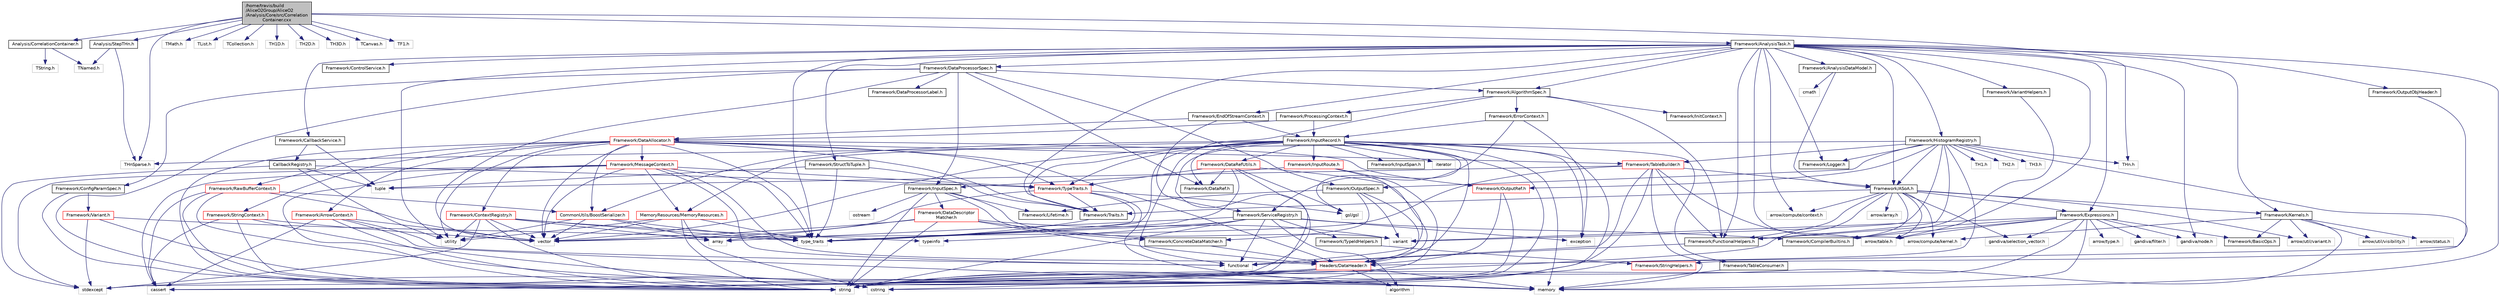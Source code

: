 digraph "/home/travis/build/AliceO2Group/AliceO2/Analysis/Core/src/CorrelationContainer.cxx"
{
 // INTERACTIVE_SVG=YES
  bgcolor="transparent";
  edge [fontname="Helvetica",fontsize="10",labelfontname="Helvetica",labelfontsize="10"];
  node [fontname="Helvetica",fontsize="10",shape=record];
  Node0 [label="/home/travis/build\l/AliceO2Group/AliceO2\l/Analysis/Core/src/Correlation\lContainer.cxx",height=0.2,width=0.4,color="black", fillcolor="grey75", style="filled", fontcolor="black"];
  Node0 -> Node1 [color="midnightblue",fontsize="10",style="solid",fontname="Helvetica"];
  Node1 [label="Analysis/CorrelationContainer.h",height=0.2,width=0.4,color="black",URL="$d3/d31/CorrelationContainer_8h.html"];
  Node1 -> Node2 [color="midnightblue",fontsize="10",style="solid",fontname="Helvetica"];
  Node2 [label="TNamed.h",height=0.2,width=0.4,color="grey75"];
  Node1 -> Node3 [color="midnightblue",fontsize="10",style="solid",fontname="Helvetica"];
  Node3 [label="TString.h",height=0.2,width=0.4,color="grey75"];
  Node0 -> Node4 [color="midnightblue",fontsize="10",style="solid",fontname="Helvetica"];
  Node4 [label="Analysis/StepTHn.h",height=0.2,width=0.4,color="black",URL="$d6/d87/StepTHn_8h.html"];
  Node4 -> Node2 [color="midnightblue",fontsize="10",style="solid",fontname="Helvetica"];
  Node4 -> Node5 [color="midnightblue",fontsize="10",style="solid",fontname="Helvetica"];
  Node5 [label="THnSparse.h",height=0.2,width=0.4,color="grey75"];
  Node0 -> Node5 [color="midnightblue",fontsize="10",style="solid",fontname="Helvetica"];
  Node0 -> Node6 [color="midnightblue",fontsize="10",style="solid",fontname="Helvetica"];
  Node6 [label="TMath.h",height=0.2,width=0.4,color="grey75"];
  Node0 -> Node7 [color="midnightblue",fontsize="10",style="solid",fontname="Helvetica"];
  Node7 [label="TList.h",height=0.2,width=0.4,color="grey75"];
  Node0 -> Node8 [color="midnightblue",fontsize="10",style="solid",fontname="Helvetica"];
  Node8 [label="TCollection.h",height=0.2,width=0.4,color="grey75"];
  Node0 -> Node9 [color="midnightblue",fontsize="10",style="solid",fontname="Helvetica"];
  Node9 [label="TH1D.h",height=0.2,width=0.4,color="grey75"];
  Node0 -> Node10 [color="midnightblue",fontsize="10",style="solid",fontname="Helvetica"];
  Node10 [label="TH2D.h",height=0.2,width=0.4,color="grey75"];
  Node0 -> Node11 [color="midnightblue",fontsize="10",style="solid",fontname="Helvetica"];
  Node11 [label="TH3D.h",height=0.2,width=0.4,color="grey75"];
  Node0 -> Node12 [color="midnightblue",fontsize="10",style="solid",fontname="Helvetica"];
  Node12 [label="TCanvas.h",height=0.2,width=0.4,color="grey75"];
  Node0 -> Node13 [color="midnightblue",fontsize="10",style="solid",fontname="Helvetica"];
  Node13 [label="TF1.h",height=0.2,width=0.4,color="grey75"];
  Node0 -> Node14 [color="midnightblue",fontsize="10",style="solid",fontname="Helvetica"];
  Node14 [label="THn.h",height=0.2,width=0.4,color="grey75"];
  Node0 -> Node15 [color="midnightblue",fontsize="10",style="solid",fontname="Helvetica"];
  Node15 [label="Framework/AnalysisTask.h",height=0.2,width=0.4,color="black",URL="$d6/d57/AnalysisTask_8h.html"];
  Node15 -> Node16 [color="midnightblue",fontsize="10",style="solid",fontname="Helvetica"];
  Node16 [label="Framework/ASoA.h",height=0.2,width=0.4,color="black",URL="$de/d33/ASoA_8h.html"];
  Node16 -> Node17 [color="midnightblue",fontsize="10",style="solid",fontname="Helvetica"];
  Node17 [label="Framework/FunctionalHelpers.h",height=0.2,width=0.4,color="black",URL="$de/d9b/FunctionalHelpers_8h.html"];
  Node17 -> Node18 [color="midnightblue",fontsize="10",style="solid",fontname="Helvetica"];
  Node18 [label="functional",height=0.2,width=0.4,color="grey75"];
  Node16 -> Node19 [color="midnightblue",fontsize="10",style="solid",fontname="Helvetica"];
  Node19 [label="Framework/CompilerBuiltins.h",height=0.2,width=0.4,color="black",URL="$d9/de8/CompilerBuiltins_8h.html"];
  Node16 -> Node20 [color="midnightblue",fontsize="10",style="solid",fontname="Helvetica"];
  Node20 [label="Framework/Traits.h",height=0.2,width=0.4,color="black",URL="$db/d31/Traits_8h.html"];
  Node20 -> Node21 [color="midnightblue",fontsize="10",style="solid",fontname="Helvetica"];
  Node21 [label="type_traits",height=0.2,width=0.4,color="grey75"];
  Node16 -> Node22 [color="midnightblue",fontsize="10",style="solid",fontname="Helvetica"];
  Node22 [label="Framework/Expressions.h",height=0.2,width=0.4,color="black",URL="$d0/d91/Expressions_8h.html"];
  Node22 -> Node23 [color="midnightblue",fontsize="10",style="solid",fontname="Helvetica"];
  Node23 [label="Framework/BasicOps.h",height=0.2,width=0.4,color="black",URL="$dd/dc2/BasicOps_8h.html"];
  Node22 -> Node19 [color="midnightblue",fontsize="10",style="solid",fontname="Helvetica"];
  Node22 -> Node17 [color="midnightblue",fontsize="10",style="solid",fontname="Helvetica"];
  Node22 -> Node24 [color="midnightblue",fontsize="10",style="solid",fontname="Helvetica"];
  Node24 [label="arrow/type.h",height=0.2,width=0.4,color="grey75"];
  Node22 -> Node25 [color="midnightblue",fontsize="10",style="solid",fontname="Helvetica"];
  Node25 [label="arrow/table.h",height=0.2,width=0.4,color="grey75"];
  Node22 -> Node26 [color="midnightblue",fontsize="10",style="solid",fontname="Helvetica"];
  Node26 [label="gandiva/selection_vector.h",height=0.2,width=0.4,color="grey75"];
  Node22 -> Node27 [color="midnightblue",fontsize="10",style="solid",fontname="Helvetica"];
  Node27 [label="gandiva/node.h",height=0.2,width=0.4,color="grey75"];
  Node22 -> Node28 [color="midnightblue",fontsize="10",style="solid",fontname="Helvetica"];
  Node28 [label="gandiva/filter.h",height=0.2,width=0.4,color="grey75"];
  Node22 -> Node29 [color="midnightblue",fontsize="10",style="solid",fontname="Helvetica"];
  Node29 [label="variant",height=0.2,width=0.4,color="grey75"];
  Node22 -> Node30 [color="midnightblue",fontsize="10",style="solid",fontname="Helvetica"];
  Node30 [label="string",height=0.2,width=0.4,color="grey75"];
  Node22 -> Node31 [color="midnightblue",fontsize="10",style="solid",fontname="Helvetica"];
  Node31 [label="memory",height=0.2,width=0.4,color="grey75"];
  Node16 -> Node32 [color="midnightblue",fontsize="10",style="solid",fontname="Helvetica"];
  Node32 [label="Framework/Kernels.h",height=0.2,width=0.4,color="black",URL="$d0/d92/Kernels_8h.html"];
  Node32 -> Node23 [color="midnightblue",fontsize="10",style="solid",fontname="Helvetica"];
  Node32 -> Node33 [color="midnightblue",fontsize="10",style="solid",fontname="Helvetica"];
  Node33 [label="arrow/compute/kernel.h",height=0.2,width=0.4,color="grey75"];
  Node32 -> Node34 [color="midnightblue",fontsize="10",style="solid",fontname="Helvetica"];
  Node34 [label="arrow/status.h",height=0.2,width=0.4,color="grey75"];
  Node32 -> Node35 [color="midnightblue",fontsize="10",style="solid",fontname="Helvetica"];
  Node35 [label="arrow/util/visibility.h",height=0.2,width=0.4,color="grey75"];
  Node32 -> Node36 [color="midnightblue",fontsize="10",style="solid",fontname="Helvetica"];
  Node36 [label="arrow/util/variant.h",height=0.2,width=0.4,color="grey75"];
  Node32 -> Node30 [color="midnightblue",fontsize="10",style="solid",fontname="Helvetica"];
  Node16 -> Node25 [color="midnightblue",fontsize="10",style="solid",fontname="Helvetica"];
  Node16 -> Node37 [color="midnightblue",fontsize="10",style="solid",fontname="Helvetica"];
  Node37 [label="arrow/array.h",height=0.2,width=0.4,color="grey75"];
  Node16 -> Node36 [color="midnightblue",fontsize="10",style="solid",fontname="Helvetica"];
  Node16 -> Node38 [color="midnightblue",fontsize="10",style="solid",fontname="Helvetica"];
  Node38 [label="arrow/compute/context.h",height=0.2,width=0.4,color="grey75"];
  Node16 -> Node33 [color="midnightblue",fontsize="10",style="solid",fontname="Helvetica"];
  Node16 -> Node26 [color="midnightblue",fontsize="10",style="solid",fontname="Helvetica"];
  Node16 -> Node39 [color="midnightblue",fontsize="10",style="solid",fontname="Helvetica"];
  Node39 [label="cassert",height=0.2,width=0.4,color="grey75"];
  Node15 -> Node40 [color="midnightblue",fontsize="10",style="solid",fontname="Helvetica"];
  Node40 [label="Framework/AlgorithmSpec.h",height=0.2,width=0.4,color="black",URL="$d0/d14/AlgorithmSpec_8h.html"];
  Node40 -> Node41 [color="midnightblue",fontsize="10",style="solid",fontname="Helvetica"];
  Node41 [label="Framework/ProcessingContext.h",height=0.2,width=0.4,color="black",URL="$de/d6a/ProcessingContext_8h.html"];
  Node41 -> Node42 [color="midnightblue",fontsize="10",style="solid",fontname="Helvetica"];
  Node42 [label="Framework/InputRecord.h",height=0.2,width=0.4,color="black",URL="$d6/d5c/InputRecord_8h.html"];
  Node42 -> Node43 [color="midnightblue",fontsize="10",style="solid",fontname="Helvetica"];
  Node43 [label="Framework/DataRef.h",height=0.2,width=0.4,color="black",URL="$d5/dfb/DataRef_8h.html"];
  Node42 -> Node44 [color="midnightblue",fontsize="10",style="solid",fontname="Helvetica"];
  Node44 [label="Framework/DataRefUtils.h",height=0.2,width=0.4,color="red",URL="$d5/db8/DataRefUtils_8h.html"];
  Node44 -> Node43 [color="midnightblue",fontsize="10",style="solid",fontname="Helvetica"];
  Node44 -> Node68 [color="midnightblue",fontsize="10",style="solid",fontname="Helvetica"];
  Node68 [label="Framework/TypeTraits.h",height=0.2,width=0.4,color="red",URL="$d0/d95/TypeTraits_8h.html"];
  Node68 -> Node21 [color="midnightblue",fontsize="10",style="solid",fontname="Helvetica"];
  Node68 -> Node60 [color="midnightblue",fontsize="10",style="solid",fontname="Helvetica"];
  Node60 [label="vector",height=0.2,width=0.4,color="grey75"];
  Node68 -> Node31 [color="midnightblue",fontsize="10",style="solid",fontname="Helvetica"];
  Node68 -> Node20 [color="midnightblue",fontsize="10",style="solid",fontname="Helvetica"];
  Node68 -> Node71 [color="midnightblue",fontsize="10",style="solid",fontname="Helvetica"];
  Node71 [label="gsl/gsl",height=0.2,width=0.4,color="grey75"];
  Node44 -> Node85 [color="midnightblue",fontsize="10",style="solid",fontname="Helvetica"];
  Node85 [label="Headers/DataHeader.h",height=0.2,width=0.4,color="red",URL="$dc/dcd/DataHeader_8h.html"];
  Node85 -> Node31 [color="midnightblue",fontsize="10",style="solid",fontname="Helvetica"];
  Node85 -> Node39 [color="midnightblue",fontsize="10",style="solid",fontname="Helvetica"];
  Node85 -> Node58 [color="midnightblue",fontsize="10",style="solid",fontname="Helvetica"];
  Node58 [label="cstring",height=0.2,width=0.4,color="grey75"];
  Node85 -> Node87 [color="midnightblue",fontsize="10",style="solid",fontname="Helvetica"];
  Node87 [label="algorithm",height=0.2,width=0.4,color="grey75"];
  Node85 -> Node88 [color="midnightblue",fontsize="10",style="solid",fontname="Helvetica"];
  Node88 [label="stdexcept",height=0.2,width=0.4,color="grey75"];
  Node85 -> Node30 [color="midnightblue",fontsize="10",style="solid",fontname="Helvetica"];
  Node44 -> Node71 [color="midnightblue",fontsize="10",style="solid",fontname="Helvetica"];
  Node44 -> Node88 [color="midnightblue",fontsize="10",style="solid",fontname="Helvetica"];
  Node44 -> Node21 [color="midnightblue",fontsize="10",style="solid",fontname="Helvetica"];
  Node42 -> Node93 [color="midnightblue",fontsize="10",style="solid",fontname="Helvetica"];
  Node93 [label="Framework/InputRoute.h",height=0.2,width=0.4,color="red",URL="$d5/d19/InputRoute_8h.html"];
  Node93 -> Node96 [color="midnightblue",fontsize="10",style="solid",fontname="Helvetica"];
  Node96 [label="Framework/InputSpec.h",height=0.2,width=0.4,color="black",URL="$d5/d3f/InputSpec_8h.html"];
  Node96 -> Node95 [color="midnightblue",fontsize="10",style="solid",fontname="Helvetica"];
  Node95 [label="Framework/Lifetime.h",height=0.2,width=0.4,color="black",URL="$dc/dca/Lifetime_8h.html"];
  Node96 -> Node97 [color="midnightblue",fontsize="10",style="solid",fontname="Helvetica"];
  Node97 [label="Framework/ConcreteDataMatcher.h",height=0.2,width=0.4,color="black",URL="$d0/d1b/ConcreteDataMatcher_8h.html"];
  Node97 -> Node85 [color="midnightblue",fontsize="10",style="solid",fontname="Helvetica"];
  Node96 -> Node98 [color="midnightblue",fontsize="10",style="solid",fontname="Helvetica"];
  Node98 [label="Framework/DataDescriptor\lMatcher.h",height=0.2,width=0.4,color="red",URL="$d3/da3/DataDescriptorMatcher_8h.html"];
  Node98 -> Node97 [color="midnightblue",fontsize="10",style="solid",fontname="Helvetica"];
  Node98 -> Node85 [color="midnightblue",fontsize="10",style="solid",fontname="Helvetica"];
  Node98 -> Node73 [color="midnightblue",fontsize="10",style="solid",fontname="Helvetica"];
  Node73 [label="array",height=0.2,width=0.4,color="grey75"];
  Node98 -> Node30 [color="midnightblue",fontsize="10",style="solid",fontname="Helvetica"];
  Node98 -> Node29 [color="midnightblue",fontsize="10",style="solid",fontname="Helvetica"];
  Node98 -> Node60 [color="midnightblue",fontsize="10",style="solid",fontname="Helvetica"];
  Node96 -> Node30 [color="midnightblue",fontsize="10",style="solid",fontname="Helvetica"];
  Node96 -> Node104 [color="midnightblue",fontsize="10",style="solid",fontname="Helvetica"];
  Node104 [label="ostream",height=0.2,width=0.4,color="grey75"];
  Node96 -> Node29 [color="midnightblue",fontsize="10",style="solid",fontname="Helvetica"];
  Node93 -> Node30 [color="midnightblue",fontsize="10",style="solid",fontname="Helvetica"];
  Node93 -> Node18 [color="midnightblue",fontsize="10",style="solid",fontname="Helvetica"];
  Node42 -> Node68 [color="midnightblue",fontsize="10",style="solid",fontname="Helvetica"];
  Node42 -> Node107 [color="midnightblue",fontsize="10",style="solid",fontname="Helvetica"];
  Node107 [label="Framework/InputSpan.h",height=0.2,width=0.4,color="black",URL="$da/d0f/InputSpan_8h.html"];
  Node42 -> Node108 [color="midnightblue",fontsize="10",style="solid",fontname="Helvetica"];
  Node108 [label="Framework/TableConsumer.h",height=0.2,width=0.4,color="black",URL="$dc/d03/TableConsumer_8h.html"];
  Node108 -> Node31 [color="midnightblue",fontsize="10",style="solid",fontname="Helvetica"];
  Node42 -> Node20 [color="midnightblue",fontsize="10",style="solid",fontname="Helvetica"];
  Node42 -> Node53 [color="midnightblue",fontsize="10",style="solid",fontname="Helvetica"];
  Node53 [label="MemoryResources/MemoryResources.h",height=0.2,width=0.4,color="red",URL="$dc/d03/MemoryResources_8h.html"];
  Node53 -> Node58 [color="midnightblue",fontsize="10",style="solid",fontname="Helvetica"];
  Node53 -> Node30 [color="midnightblue",fontsize="10",style="solid",fontname="Helvetica"];
  Node53 -> Node21 [color="midnightblue",fontsize="10",style="solid",fontname="Helvetica"];
  Node53 -> Node59 [color="midnightblue",fontsize="10",style="solid",fontname="Helvetica"];
  Node59 [label="utility",height=0.2,width=0.4,color="grey75"];
  Node53 -> Node60 [color="midnightblue",fontsize="10",style="solid",fontname="Helvetica"];
  Node42 -> Node85 [color="midnightblue",fontsize="10",style="solid",fontname="Helvetica"];
  Node42 -> Node72 [color="midnightblue",fontsize="10",style="solid",fontname="Helvetica"];
  Node72 [label="CommonUtils/BoostSerializer.h",height=0.2,width=0.4,color="red",URL="$d7/d91/BoostSerializer_8h.html",tooltip="Templatised boost serializer/deserializer for containers and base types. "];
  Node72 -> Node59 [color="midnightblue",fontsize="10",style="solid",fontname="Helvetica"];
  Node72 -> Node21 [color="midnightblue",fontsize="10",style="solid",fontname="Helvetica"];
  Node72 -> Node73 [color="midnightblue",fontsize="10",style="solid",fontname="Helvetica"];
  Node72 -> Node60 [color="midnightblue",fontsize="10",style="solid",fontname="Helvetica"];
  Node42 -> Node71 [color="midnightblue",fontsize="10",style="solid",fontname="Helvetica"];
  Node42 -> Node109 [color="midnightblue",fontsize="10",style="solid",fontname="Helvetica"];
  Node109 [label="iterator",height=0.2,width=0.4,color="grey75"];
  Node42 -> Node30 [color="midnightblue",fontsize="10",style="solid",fontname="Helvetica"];
  Node42 -> Node60 [color="midnightblue",fontsize="10",style="solid",fontname="Helvetica"];
  Node42 -> Node58 [color="midnightblue",fontsize="10",style="solid",fontname="Helvetica"];
  Node42 -> Node39 [color="midnightblue",fontsize="10",style="solid",fontname="Helvetica"];
  Node42 -> Node110 [color="midnightblue",fontsize="10",style="solid",fontname="Helvetica"];
  Node110 [label="exception",height=0.2,width=0.4,color="grey75"];
  Node42 -> Node31 [color="midnightblue",fontsize="10",style="solid",fontname="Helvetica"];
  Node42 -> Node21 [color="midnightblue",fontsize="10",style="solid",fontname="Helvetica"];
  Node41 -> Node111 [color="midnightblue",fontsize="10",style="solid",fontname="Helvetica"];
  Node111 [label="Framework/DataAllocator.h",height=0.2,width=0.4,color="red",URL="$d1/d28/DataAllocator_8h.html"];
  Node111 -> Node112 [color="midnightblue",fontsize="10",style="solid",fontname="Helvetica"];
  Node112 [label="Framework/ContextRegistry.h",height=0.2,width=0.4,color="red",URL="$df/d2f/ContextRegistry_8h.html"];
  Node112 -> Node113 [color="midnightblue",fontsize="10",style="solid",fontname="Helvetica"];
  Node113 [label="typeinfo",height=0.2,width=0.4,color="grey75"];
  Node112 -> Node21 [color="midnightblue",fontsize="10",style="solid",fontname="Helvetica"];
  Node112 -> Node30 [color="midnightblue",fontsize="10",style="solid",fontname="Helvetica"];
  Node112 -> Node88 [color="midnightblue",fontsize="10",style="solid",fontname="Helvetica"];
  Node112 -> Node60 [color="midnightblue",fontsize="10",style="solid",fontname="Helvetica"];
  Node112 -> Node59 [color="midnightblue",fontsize="10",style="solid",fontname="Helvetica"];
  Node112 -> Node73 [color="midnightblue",fontsize="10",style="solid",fontname="Helvetica"];
  Node111 -> Node115 [color="midnightblue",fontsize="10",style="solid",fontname="Helvetica"];
  Node115 [label="Framework/MessageContext.h",height=0.2,width=0.4,color="red",URL="$dc/dc4/MessageContext_8h.html"];
  Node115 -> Node68 [color="midnightblue",fontsize="10",style="solid",fontname="Helvetica"];
  Node115 -> Node85 [color="midnightblue",fontsize="10",style="solid",fontname="Helvetica"];
  Node115 -> Node53 [color="midnightblue",fontsize="10",style="solid",fontname="Helvetica"];
  Node115 -> Node39 [color="midnightblue",fontsize="10",style="solid",fontname="Helvetica"];
  Node115 -> Node18 [color="midnightblue",fontsize="10",style="solid",fontname="Helvetica"];
  Node115 -> Node88 [color="midnightblue",fontsize="10",style="solid",fontname="Helvetica"];
  Node115 -> Node30 [color="midnightblue",fontsize="10",style="solid",fontname="Helvetica"];
  Node115 -> Node21 [color="midnightblue",fontsize="10",style="solid",fontname="Helvetica"];
  Node115 -> Node60 [color="midnightblue",fontsize="10",style="solid",fontname="Helvetica"];
  Node111 -> Node121 [color="midnightblue",fontsize="10",style="solid",fontname="Helvetica"];
  Node121 [label="Framework/StringContext.h",height=0.2,width=0.4,color="red",URL="$dd/df6/StringContext_8h.html"];
  Node121 -> Node60 [color="midnightblue",fontsize="10",style="solid",fontname="Helvetica"];
  Node121 -> Node39 [color="midnightblue",fontsize="10",style="solid",fontname="Helvetica"];
  Node121 -> Node30 [color="midnightblue",fontsize="10",style="solid",fontname="Helvetica"];
  Node121 -> Node31 [color="midnightblue",fontsize="10",style="solid",fontname="Helvetica"];
  Node111 -> Node122 [color="midnightblue",fontsize="10",style="solid",fontname="Helvetica"];
  Node122 [label="Framework/ArrowContext.h",height=0.2,width=0.4,color="red",URL="$d8/da2/ArrowContext_8h.html"];
  Node122 -> Node39 [color="midnightblue",fontsize="10",style="solid",fontname="Helvetica"];
  Node122 -> Node18 [color="midnightblue",fontsize="10",style="solid",fontname="Helvetica"];
  Node122 -> Node31 [color="midnightblue",fontsize="10",style="solid",fontname="Helvetica"];
  Node122 -> Node30 [color="midnightblue",fontsize="10",style="solid",fontname="Helvetica"];
  Node122 -> Node60 [color="midnightblue",fontsize="10",style="solid",fontname="Helvetica"];
  Node111 -> Node123 [color="midnightblue",fontsize="10",style="solid",fontname="Helvetica"];
  Node123 [label="Framework/RawBufferContext.h",height=0.2,width=0.4,color="red",URL="$d8/d25/RawBufferContext_8h.html",tooltip=" "];
  Node123 -> Node72 [color="midnightblue",fontsize="10",style="solid",fontname="Helvetica"];
  Node123 -> Node60 [color="midnightblue",fontsize="10",style="solid",fontname="Helvetica"];
  Node123 -> Node39 [color="midnightblue",fontsize="10",style="solid",fontname="Helvetica"];
  Node123 -> Node30 [color="midnightblue",fontsize="10",style="solid",fontname="Helvetica"];
  Node123 -> Node31 [color="midnightblue",fontsize="10",style="solid",fontname="Helvetica"];
  Node111 -> Node72 [color="midnightblue",fontsize="10",style="solid",fontname="Helvetica"];
  Node111 -> Node126 [color="midnightblue",fontsize="10",style="solid",fontname="Helvetica"];
  Node126 [label="Framework/OutputRef.h",height=0.2,width=0.4,color="red",URL="$d6/d5a/OutputRef_8h.html"];
  Node126 -> Node85 [color="midnightblue",fontsize="10",style="solid",fontname="Helvetica"];
  Node126 -> Node30 [color="midnightblue",fontsize="10",style="solid",fontname="Helvetica"];
  Node111 -> Node68 [color="midnightblue",fontsize="10",style="solid",fontname="Helvetica"];
  Node111 -> Node20 [color="midnightblue",fontsize="10",style="solid",fontname="Helvetica"];
  Node111 -> Node131 [color="midnightblue",fontsize="10",style="solid",fontname="Helvetica"];
  Node131 [label="Framework/TableBuilder.h",height=0.2,width=0.4,color="red",URL="$d5/d98/TableBuilder_8h.html"];
  Node131 -> Node16 [color="midnightblue",fontsize="10",style="solid",fontname="Helvetica"];
  Node131 -> Node17 [color="midnightblue",fontsize="10",style="solid",fontname="Helvetica"];
  Node131 -> Node25 [color="midnightblue",fontsize="10",style="solid",fontname="Helvetica"];
  Node131 -> Node18 [color="midnightblue",fontsize="10",style="solid",fontname="Helvetica"];
  Node131 -> Node60 [color="midnightblue",fontsize="10",style="solid",fontname="Helvetica"];
  Node131 -> Node30 [color="midnightblue",fontsize="10",style="solid",fontname="Helvetica"];
  Node131 -> Node31 [color="midnightblue",fontsize="10",style="solid",fontname="Helvetica"];
  Node131 -> Node135 [color="midnightblue",fontsize="10",style="solid",fontname="Helvetica"];
  Node135 [label="tuple",height=0.2,width=0.4,color="grey75"];
  Node111 -> Node85 [color="midnightblue",fontsize="10",style="solid",fontname="Helvetica"];
  Node111 -> Node60 [color="midnightblue",fontsize="10",style="solid",fontname="Helvetica"];
  Node111 -> Node30 [color="midnightblue",fontsize="10",style="solid",fontname="Helvetica"];
  Node111 -> Node59 [color="midnightblue",fontsize="10",style="solid",fontname="Helvetica"];
  Node111 -> Node21 [color="midnightblue",fontsize="10",style="solid",fontname="Helvetica"];
  Node40 -> Node136 [color="midnightblue",fontsize="10",style="solid",fontname="Helvetica"];
  Node136 [label="Framework/ErrorContext.h",height=0.2,width=0.4,color="black",URL="$d7/dad/ErrorContext_8h.html"];
  Node136 -> Node42 [color="midnightblue",fontsize="10",style="solid",fontname="Helvetica"];
  Node136 -> Node137 [color="midnightblue",fontsize="10",style="solid",fontname="Helvetica"];
  Node137 [label="Framework/ServiceRegistry.h",height=0.2,width=0.4,color="black",URL="$d8/d17/ServiceRegistry_8h.html"];
  Node137 -> Node19 [color="midnightblue",fontsize="10",style="solid",fontname="Helvetica"];
  Node137 -> Node138 [color="midnightblue",fontsize="10",style="solid",fontname="Helvetica"];
  Node138 [label="Framework/TypeIdHelpers.h",height=0.2,width=0.4,color="black",URL="$d2/d9a/TypeIdHelpers_8h.html"];
  Node138 -> Node139 [color="midnightblue",fontsize="10",style="solid",fontname="Helvetica"];
  Node139 [label="Framework/StringHelpers.h",height=0.2,width=0.4,color="red",URL="$db/dff/StringHelpers_8h.html"];
  Node137 -> Node87 [color="midnightblue",fontsize="10",style="solid",fontname="Helvetica"];
  Node137 -> Node73 [color="midnightblue",fontsize="10",style="solid",fontname="Helvetica"];
  Node137 -> Node110 [color="midnightblue",fontsize="10",style="solid",fontname="Helvetica"];
  Node137 -> Node18 [color="midnightblue",fontsize="10",style="solid",fontname="Helvetica"];
  Node137 -> Node30 [color="midnightblue",fontsize="10",style="solid",fontname="Helvetica"];
  Node137 -> Node21 [color="midnightblue",fontsize="10",style="solid",fontname="Helvetica"];
  Node137 -> Node113 [color="midnightblue",fontsize="10",style="solid",fontname="Helvetica"];
  Node136 -> Node110 [color="midnightblue",fontsize="10",style="solid",fontname="Helvetica"];
  Node40 -> Node140 [color="midnightblue",fontsize="10",style="solid",fontname="Helvetica"];
  Node140 [label="Framework/InitContext.h",height=0.2,width=0.4,color="black",URL="$d4/d2b/InitContext_8h.html"];
  Node40 -> Node17 [color="midnightblue",fontsize="10",style="solid",fontname="Helvetica"];
  Node40 -> Node18 [color="midnightblue",fontsize="10",style="solid",fontname="Helvetica"];
  Node15 -> Node141 [color="midnightblue",fontsize="10",style="solid",fontname="Helvetica"];
  Node141 [label="Framework/AnalysisDataModel.h",height=0.2,width=0.4,color="black",URL="$d2/d8c/AnalysisDataModel_8h.html"];
  Node141 -> Node16 [color="midnightblue",fontsize="10",style="solid",fontname="Helvetica"];
  Node141 -> Node142 [color="midnightblue",fontsize="10",style="solid",fontname="Helvetica"];
  Node142 [label="cmath",height=0.2,width=0.4,color="grey75"];
  Node15 -> Node143 [color="midnightblue",fontsize="10",style="solid",fontname="Helvetica"];
  Node143 [label="Framework/CallbackService.h",height=0.2,width=0.4,color="black",URL="$d9/d7f/CallbackService_8h.html"];
  Node143 -> Node144 [color="midnightblue",fontsize="10",style="solid",fontname="Helvetica"];
  Node144 [label="CallbackRegistry.h",height=0.2,width=0.4,color="black",URL="$d7/d3e/CallbackRegistry_8h.html",tooltip="A generic registry for callbacks. "];
  Node144 -> Node68 [color="midnightblue",fontsize="10",style="solid",fontname="Helvetica"];
  Node144 -> Node135 [color="midnightblue",fontsize="10",style="solid",fontname="Helvetica"];
  Node144 -> Node88 [color="midnightblue",fontsize="10",style="solid",fontname="Helvetica"];
  Node144 -> Node59 [color="midnightblue",fontsize="10",style="solid",fontname="Helvetica"];
  Node143 -> Node135 [color="midnightblue",fontsize="10",style="solid",fontname="Helvetica"];
  Node15 -> Node145 [color="midnightblue",fontsize="10",style="solid",fontname="Helvetica"];
  Node145 [label="Framework/ControlService.h",height=0.2,width=0.4,color="black",URL="$d2/d43/ControlService_8h.html"];
  Node15 -> Node146 [color="midnightblue",fontsize="10",style="solid",fontname="Helvetica"];
  Node146 [label="Framework/DataProcessorSpec.h",height=0.2,width=0.4,color="black",URL="$d0/df4/DataProcessorSpec_8h.html"];
  Node146 -> Node40 [color="midnightblue",fontsize="10",style="solid",fontname="Helvetica"];
  Node146 -> Node147 [color="midnightblue",fontsize="10",style="solid",fontname="Helvetica"];
  Node147 [label="Framework/ConfigParamSpec.h",height=0.2,width=0.4,color="black",URL="$d0/d1c/ConfigParamSpec_8h.html"];
  Node147 -> Node148 [color="midnightblue",fontsize="10",style="solid",fontname="Helvetica"];
  Node148 [label="Framework/Variant.h",height=0.2,width=0.4,color="red",URL="$de/d56/Variant_8h.html"];
  Node148 -> Node21 [color="midnightblue",fontsize="10",style="solid",fontname="Helvetica"];
  Node148 -> Node58 [color="midnightblue",fontsize="10",style="solid",fontname="Helvetica"];
  Node148 -> Node88 [color="midnightblue",fontsize="10",style="solid",fontname="Helvetica"];
  Node147 -> Node30 [color="midnightblue",fontsize="10",style="solid",fontname="Helvetica"];
  Node146 -> Node151 [color="midnightblue",fontsize="10",style="solid",fontname="Helvetica"];
  Node151 [label="Framework/DataProcessorLabel.h",height=0.2,width=0.4,color="black",URL="$d1/df2/DataProcessorLabel_8h.html"];
  Node146 -> Node43 [color="midnightblue",fontsize="10",style="solid",fontname="Helvetica"];
  Node146 -> Node96 [color="midnightblue",fontsize="10",style="solid",fontname="Helvetica"];
  Node146 -> Node128 [color="midnightblue",fontsize="10",style="solid",fontname="Helvetica"];
  Node128 [label="Framework/OutputSpec.h",height=0.2,width=0.4,color="black",URL="$db/d2d/OutputSpec_8h.html"];
  Node128 -> Node85 [color="midnightblue",fontsize="10",style="solid",fontname="Helvetica"];
  Node128 -> Node95 [color="midnightblue",fontsize="10",style="solid",fontname="Helvetica"];
  Node128 -> Node97 [color="midnightblue",fontsize="10",style="solid",fontname="Helvetica"];
  Node128 -> Node29 [color="midnightblue",fontsize="10",style="solid",fontname="Helvetica"];
  Node146 -> Node30 [color="midnightblue",fontsize="10",style="solid",fontname="Helvetica"];
  Node146 -> Node60 [color="midnightblue",fontsize="10",style="solid",fontname="Helvetica"];
  Node15 -> Node22 [color="midnightblue",fontsize="10",style="solid",fontname="Helvetica"];
  Node15 -> Node152 [color="midnightblue",fontsize="10",style="solid",fontname="Helvetica"];
  Node152 [label="Framework/EndOfStreamContext.h",height=0.2,width=0.4,color="black",URL="$d0/d77/EndOfStreamContext_8h.html"];
  Node152 -> Node42 [color="midnightblue",fontsize="10",style="solid",fontname="Helvetica"];
  Node152 -> Node137 [color="midnightblue",fontsize="10",style="solid",fontname="Helvetica"];
  Node152 -> Node111 [color="midnightblue",fontsize="10",style="solid",fontname="Helvetica"];
  Node15 -> Node32 [color="midnightblue",fontsize="10",style="solid",fontname="Helvetica"];
  Node15 -> Node153 [color="midnightblue",fontsize="10",style="solid",fontname="Helvetica"];
  Node153 [label="Framework/Logger.h",height=0.2,width=0.4,color="black",URL="$dd/da4/Logger_8h.html"];
  Node15 -> Node154 [color="midnightblue",fontsize="10",style="solid",fontname="Helvetica"];
  Node154 [label="Framework/HistogramRegistry.h",height=0.2,width=0.4,color="black",URL="$da/dd6/HistogramRegistry_8h.html"];
  Node154 -> Node16 [color="midnightblue",fontsize="10",style="solid",fontname="Helvetica"];
  Node154 -> Node17 [color="midnightblue",fontsize="10",style="solid",fontname="Helvetica"];
  Node154 -> Node153 [color="midnightblue",fontsize="10",style="solid",fontname="Helvetica"];
  Node154 -> Node126 [color="midnightblue",fontsize="10",style="solid",fontname="Helvetica"];
  Node154 -> Node128 [color="midnightblue",fontsize="10",style="solid",fontname="Helvetica"];
  Node154 -> Node139 [color="midnightblue",fontsize="10",style="solid",fontname="Helvetica"];
  Node154 -> Node131 [color="midnightblue",fontsize="10",style="solid",fontname="Helvetica"];
  Node154 -> Node155 [color="midnightblue",fontsize="10",style="solid",fontname="Helvetica"];
  Node155 [label="TH1.h",height=0.2,width=0.4,color="grey75"];
  Node154 -> Node156 [color="midnightblue",fontsize="10",style="solid",fontname="Helvetica"];
  Node156 [label="TH2.h",height=0.2,width=0.4,color="grey75"];
  Node154 -> Node157 [color="midnightblue",fontsize="10",style="solid",fontname="Helvetica"];
  Node157 [label="TH3.h",height=0.2,width=0.4,color="grey75"];
  Node154 -> Node14 [color="midnightblue",fontsize="10",style="solid",fontname="Helvetica"];
  Node154 -> Node5 [color="midnightblue",fontsize="10",style="solid",fontname="Helvetica"];
  Node154 -> Node30 [color="midnightblue",fontsize="10",style="solid",fontname="Helvetica"];
  Node154 -> Node29 [color="midnightblue",fontsize="10",style="solid",fontname="Helvetica"];
  Node15 -> Node158 [color="midnightblue",fontsize="10",style="solid",fontname="Helvetica"];
  Node158 [label="Framework/StructToTuple.h",height=0.2,width=0.4,color="black",URL="$db/d4f/StructToTuple_8h.html"];
  Node158 -> Node20 [color="midnightblue",fontsize="10",style="solid",fontname="Helvetica"];
  Node158 -> Node135 [color="midnightblue",fontsize="10",style="solid",fontname="Helvetica"];
  Node158 -> Node21 [color="midnightblue",fontsize="10",style="solid",fontname="Helvetica"];
  Node15 -> Node17 [color="midnightblue",fontsize="10",style="solid",fontname="Helvetica"];
  Node15 -> Node20 [color="midnightblue",fontsize="10",style="solid",fontname="Helvetica"];
  Node15 -> Node159 [color="midnightblue",fontsize="10",style="solid",fontname="Helvetica"];
  Node159 [label="Framework/VariantHelpers.h",height=0.2,width=0.4,color="black",URL="$d7/dbe/VariantHelpers_8h.html"];
  Node159 -> Node19 [color="midnightblue",fontsize="10",style="solid",fontname="Helvetica"];
  Node15 -> Node160 [color="midnightblue",fontsize="10",style="solid",fontname="Helvetica"];
  Node160 [label="Framework/OutputObjHeader.h",height=0.2,width=0.4,color="black",URL="$d4/d40/OutputObjHeader_8h.html"];
  Node160 -> Node85 [color="midnightblue",fontsize="10",style="solid",fontname="Helvetica"];
  Node15 -> Node38 [color="midnightblue",fontsize="10",style="solid",fontname="Helvetica"];
  Node15 -> Node33 [color="midnightblue",fontsize="10",style="solid",fontname="Helvetica"];
  Node15 -> Node25 [color="midnightblue",fontsize="10",style="solid",fontname="Helvetica"];
  Node15 -> Node27 [color="midnightblue",fontsize="10",style="solid",fontname="Helvetica"];
  Node15 -> Node21 [color="midnightblue",fontsize="10",style="solid",fontname="Helvetica"];
  Node15 -> Node59 [color="midnightblue",fontsize="10",style="solid",fontname="Helvetica"];
  Node15 -> Node31 [color="midnightblue",fontsize="10",style="solid",fontname="Helvetica"];
}
